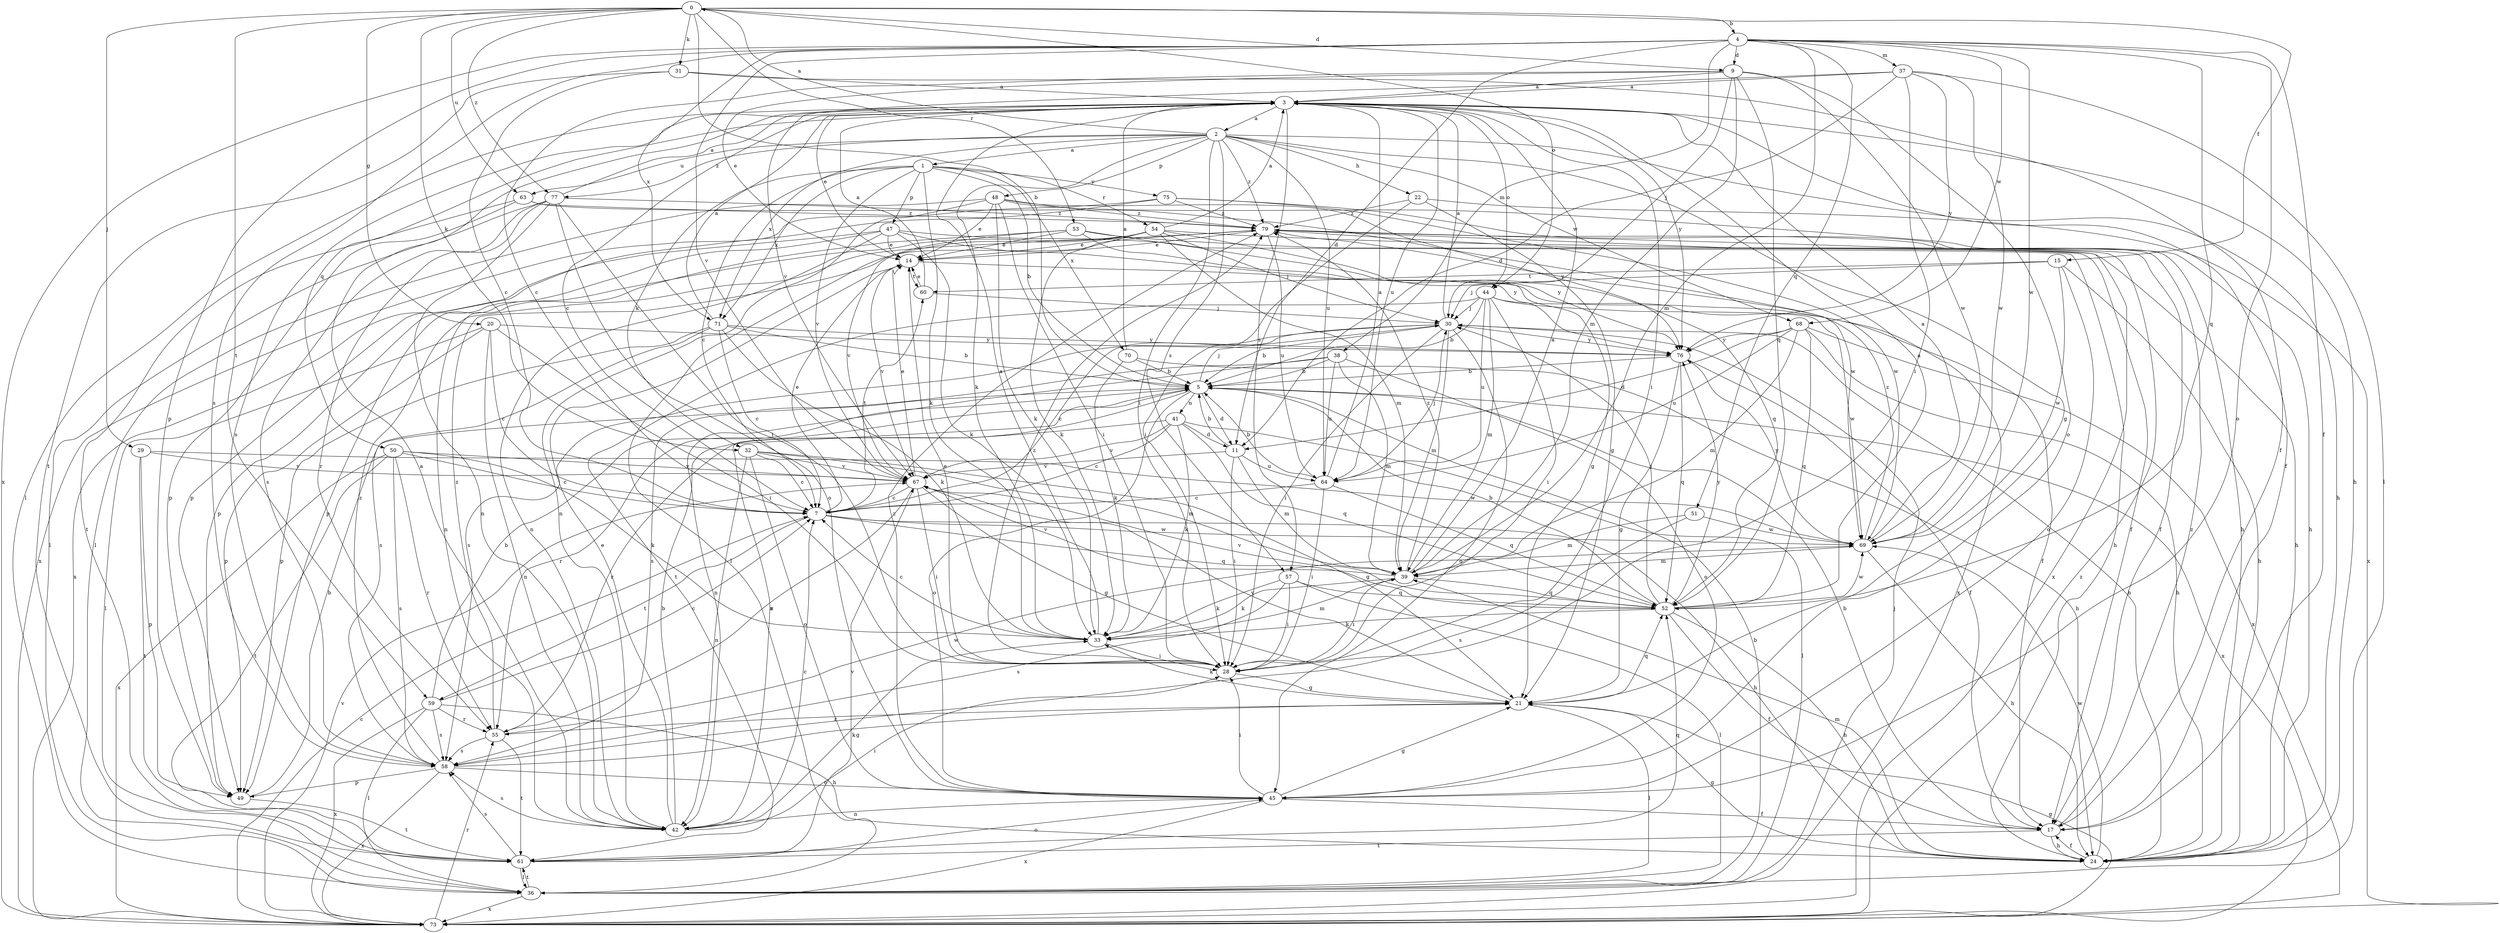 strict digraph  {
0;
1;
2;
3;
4;
5;
7;
9;
11;
14;
15;
17;
20;
21;
22;
24;
28;
29;
30;
31;
32;
33;
36;
37;
38;
39;
41;
42;
44;
45;
47;
48;
49;
50;
51;
52;
53;
54;
55;
57;
58;
59;
60;
61;
63;
64;
67;
68;
69;
70;
71;
73;
75;
76;
77;
79;
0 -> 4  [label=b];
0 -> 5  [label=b];
0 -> 9  [label=d];
0 -> 15  [label=f];
0 -> 20  [label=g];
0 -> 29  [label=j];
0 -> 31  [label=k];
0 -> 32  [label=k];
0 -> 44  [label=o];
0 -> 53  [label=r];
0 -> 59  [label=t];
0 -> 63  [label=u];
0 -> 77  [label=z];
1 -> 5  [label=b];
1 -> 7  [label=c];
1 -> 32  [label=k];
1 -> 33  [label=k];
1 -> 47  [label=p];
1 -> 54  [label=r];
1 -> 67  [label=v];
1 -> 70  [label=x];
1 -> 71  [label=x];
1 -> 75  [label=y];
2 -> 0  [label=a];
2 -> 1  [label=a];
2 -> 21  [label=g];
2 -> 22  [label=h];
2 -> 24  [label=h];
2 -> 28  [label=i];
2 -> 33  [label=k];
2 -> 48  [label=p];
2 -> 57  [label=s];
2 -> 63  [label=u];
2 -> 64  [label=u];
2 -> 68  [label=w];
2 -> 71  [label=x];
2 -> 77  [label=z];
2 -> 79  [label=z];
3 -> 2  [label=a];
3 -> 7  [label=c];
3 -> 14  [label=e];
3 -> 17  [label=f];
3 -> 24  [label=h];
3 -> 28  [label=i];
3 -> 36  [label=l];
3 -> 44  [label=o];
3 -> 50  [label=q];
3 -> 57  [label=s];
3 -> 58  [label=s];
3 -> 64  [label=u];
3 -> 76  [label=y];
4 -> 9  [label=d];
4 -> 11  [label=d];
4 -> 17  [label=f];
4 -> 37  [label=m];
4 -> 38  [label=m];
4 -> 39  [label=m];
4 -> 45  [label=o];
4 -> 49  [label=p];
4 -> 51  [label=q];
4 -> 52  [label=q];
4 -> 58  [label=s];
4 -> 67  [label=v];
4 -> 68  [label=w];
4 -> 69  [label=w];
4 -> 71  [label=x];
4 -> 73  [label=x];
5 -> 11  [label=d];
5 -> 30  [label=j];
5 -> 41  [label=n];
5 -> 42  [label=n];
5 -> 45  [label=o];
5 -> 55  [label=r];
5 -> 73  [label=x];
7 -> 14  [label=e];
7 -> 24  [label=h];
7 -> 52  [label=q];
7 -> 59  [label=t];
7 -> 60  [label=t];
7 -> 69  [label=w];
9 -> 3  [label=a];
9 -> 7  [label=c];
9 -> 14  [label=e];
9 -> 30  [label=j];
9 -> 39  [label=m];
9 -> 45  [label=o];
9 -> 52  [label=q];
9 -> 69  [label=w];
11 -> 5  [label=b];
11 -> 28  [label=i];
11 -> 39  [label=m];
11 -> 64  [label=u];
11 -> 67  [label=v];
14 -> 60  [label=t];
14 -> 67  [label=v];
14 -> 73  [label=x];
15 -> 24  [label=h];
15 -> 30  [label=j];
15 -> 45  [label=o];
15 -> 60  [label=t];
15 -> 69  [label=w];
17 -> 5  [label=b];
17 -> 24  [label=h];
17 -> 61  [label=t];
17 -> 79  [label=z];
20 -> 7  [label=c];
20 -> 28  [label=i];
20 -> 36  [label=l];
20 -> 42  [label=n];
20 -> 49  [label=p];
20 -> 76  [label=y];
21 -> 33  [label=k];
21 -> 36  [label=l];
21 -> 52  [label=q];
21 -> 55  [label=r];
21 -> 67  [label=v];
22 -> 21  [label=g];
22 -> 28  [label=i];
22 -> 73  [label=x];
22 -> 79  [label=z];
24 -> 17  [label=f];
24 -> 21  [label=g];
24 -> 39  [label=m];
24 -> 69  [label=w];
28 -> 14  [label=e];
28 -> 21  [label=g];
28 -> 79  [label=z];
29 -> 49  [label=p];
29 -> 61  [label=t];
29 -> 67  [label=v];
29 -> 69  [label=w];
30 -> 3  [label=a];
30 -> 5  [label=b];
30 -> 7  [label=c];
30 -> 24  [label=h];
30 -> 28  [label=i];
30 -> 39  [label=m];
30 -> 45  [label=o];
30 -> 58  [label=s];
30 -> 76  [label=y];
31 -> 3  [label=a];
31 -> 7  [label=c];
31 -> 17  [label=f];
31 -> 61  [label=t];
32 -> 7  [label=c];
32 -> 21  [label=g];
32 -> 39  [label=m];
32 -> 42  [label=n];
32 -> 45  [label=o];
32 -> 67  [label=v];
33 -> 3  [label=a];
33 -> 7  [label=c];
33 -> 28  [label=i];
33 -> 39  [label=m];
36 -> 5  [label=b];
36 -> 30  [label=j];
36 -> 61  [label=t];
36 -> 73  [label=x];
37 -> 3  [label=a];
37 -> 11  [label=d];
37 -> 28  [label=i];
37 -> 36  [label=l];
37 -> 67  [label=v];
37 -> 69  [label=w];
37 -> 76  [label=y];
38 -> 5  [label=b];
38 -> 39  [label=m];
38 -> 42  [label=n];
38 -> 45  [label=o];
38 -> 58  [label=s];
38 -> 64  [label=u];
39 -> 3  [label=a];
39 -> 28  [label=i];
39 -> 33  [label=k];
39 -> 52  [label=q];
39 -> 67  [label=v];
39 -> 79  [label=z];
41 -> 7  [label=c];
41 -> 11  [label=d];
41 -> 33  [label=k];
41 -> 36  [label=l];
41 -> 52  [label=q];
41 -> 55  [label=r];
41 -> 67  [label=v];
42 -> 3  [label=a];
42 -> 5  [label=b];
42 -> 7  [label=c];
42 -> 14  [label=e];
42 -> 28  [label=i];
42 -> 33  [label=k];
42 -> 58  [label=s];
44 -> 5  [label=b];
44 -> 17  [label=f];
44 -> 28  [label=i];
44 -> 30  [label=j];
44 -> 39  [label=m];
44 -> 61  [label=t];
44 -> 64  [label=u];
44 -> 69  [label=w];
45 -> 17  [label=f];
45 -> 21  [label=g];
45 -> 28  [label=i];
45 -> 42  [label=n];
45 -> 73  [label=x];
45 -> 79  [label=z];
47 -> 14  [label=e];
47 -> 24  [label=h];
47 -> 33  [label=k];
47 -> 42  [label=n];
47 -> 49  [label=p];
47 -> 73  [label=x];
47 -> 76  [label=y];
48 -> 14  [label=e];
48 -> 24  [label=h];
48 -> 28  [label=i];
48 -> 33  [label=k];
48 -> 36  [label=l];
48 -> 42  [label=n];
48 -> 76  [label=y];
48 -> 79  [label=z];
49 -> 5  [label=b];
49 -> 61  [label=t];
50 -> 7  [label=c];
50 -> 33  [label=k];
50 -> 55  [label=r];
50 -> 58  [label=s];
50 -> 61  [label=t];
50 -> 67  [label=v];
50 -> 73  [label=x];
51 -> 39  [label=m];
51 -> 58  [label=s];
51 -> 69  [label=w];
52 -> 3  [label=a];
52 -> 5  [label=b];
52 -> 17  [label=f];
52 -> 24  [label=h];
52 -> 30  [label=j];
52 -> 33  [label=k];
52 -> 67  [label=v];
52 -> 69  [label=w];
52 -> 76  [label=y];
53 -> 14  [label=e];
53 -> 17  [label=f];
53 -> 21  [label=g];
53 -> 42  [label=n];
53 -> 67  [label=v];
53 -> 76  [label=y];
54 -> 3  [label=a];
54 -> 14  [label=e];
54 -> 24  [label=h];
54 -> 30  [label=j];
54 -> 33  [label=k];
54 -> 36  [label=l];
54 -> 39  [label=m];
54 -> 49  [label=p];
54 -> 52  [label=q];
55 -> 58  [label=s];
55 -> 61  [label=t];
55 -> 69  [label=w];
55 -> 79  [label=z];
57 -> 28  [label=i];
57 -> 33  [label=k];
57 -> 36  [label=l];
57 -> 52  [label=q];
57 -> 58  [label=s];
58 -> 21  [label=g];
58 -> 45  [label=o];
58 -> 49  [label=p];
58 -> 73  [label=x];
58 -> 79  [label=z];
59 -> 5  [label=b];
59 -> 7  [label=c];
59 -> 24  [label=h];
59 -> 36  [label=l];
59 -> 55  [label=r];
59 -> 58  [label=s];
59 -> 73  [label=x];
60 -> 3  [label=a];
60 -> 14  [label=e];
60 -> 30  [label=j];
61 -> 36  [label=l];
61 -> 45  [label=o];
61 -> 52  [label=q];
61 -> 58  [label=s];
61 -> 67  [label=v];
63 -> 49  [label=p];
63 -> 61  [label=t];
63 -> 69  [label=w];
63 -> 79  [label=z];
64 -> 3  [label=a];
64 -> 5  [label=b];
64 -> 7  [label=c];
64 -> 28  [label=i];
64 -> 30  [label=j];
64 -> 52  [label=q];
67 -> 7  [label=c];
67 -> 14  [label=e];
67 -> 21  [label=g];
67 -> 28  [label=i];
67 -> 55  [label=r];
68 -> 11  [label=d];
68 -> 24  [label=h];
68 -> 39  [label=m];
68 -> 52  [label=q];
68 -> 64  [label=u];
68 -> 73  [label=x];
68 -> 76  [label=y];
69 -> 3  [label=a];
69 -> 24  [label=h];
69 -> 39  [label=m];
69 -> 76  [label=y];
69 -> 79  [label=z];
70 -> 3  [label=a];
70 -> 5  [label=b];
70 -> 24  [label=h];
70 -> 33  [label=k];
71 -> 3  [label=a];
71 -> 5  [label=b];
71 -> 7  [label=c];
71 -> 33  [label=k];
71 -> 49  [label=p];
71 -> 58  [label=s];
71 -> 76  [label=y];
73 -> 7  [label=c];
73 -> 21  [label=g];
73 -> 55  [label=r];
73 -> 67  [label=v];
73 -> 79  [label=z];
75 -> 24  [label=h];
75 -> 49  [label=p];
75 -> 69  [label=w];
75 -> 73  [label=x];
75 -> 79  [label=z];
76 -> 5  [label=b];
76 -> 17  [label=f];
76 -> 21  [label=g];
76 -> 52  [label=q];
77 -> 3  [label=a];
77 -> 28  [label=i];
77 -> 36  [label=l];
77 -> 42  [label=n];
77 -> 45  [label=o];
77 -> 55  [label=r];
77 -> 58  [label=s];
77 -> 79  [label=z];
79 -> 14  [label=e];
79 -> 17  [label=f];
79 -> 64  [label=u];
79 -> 73  [label=x];
}
